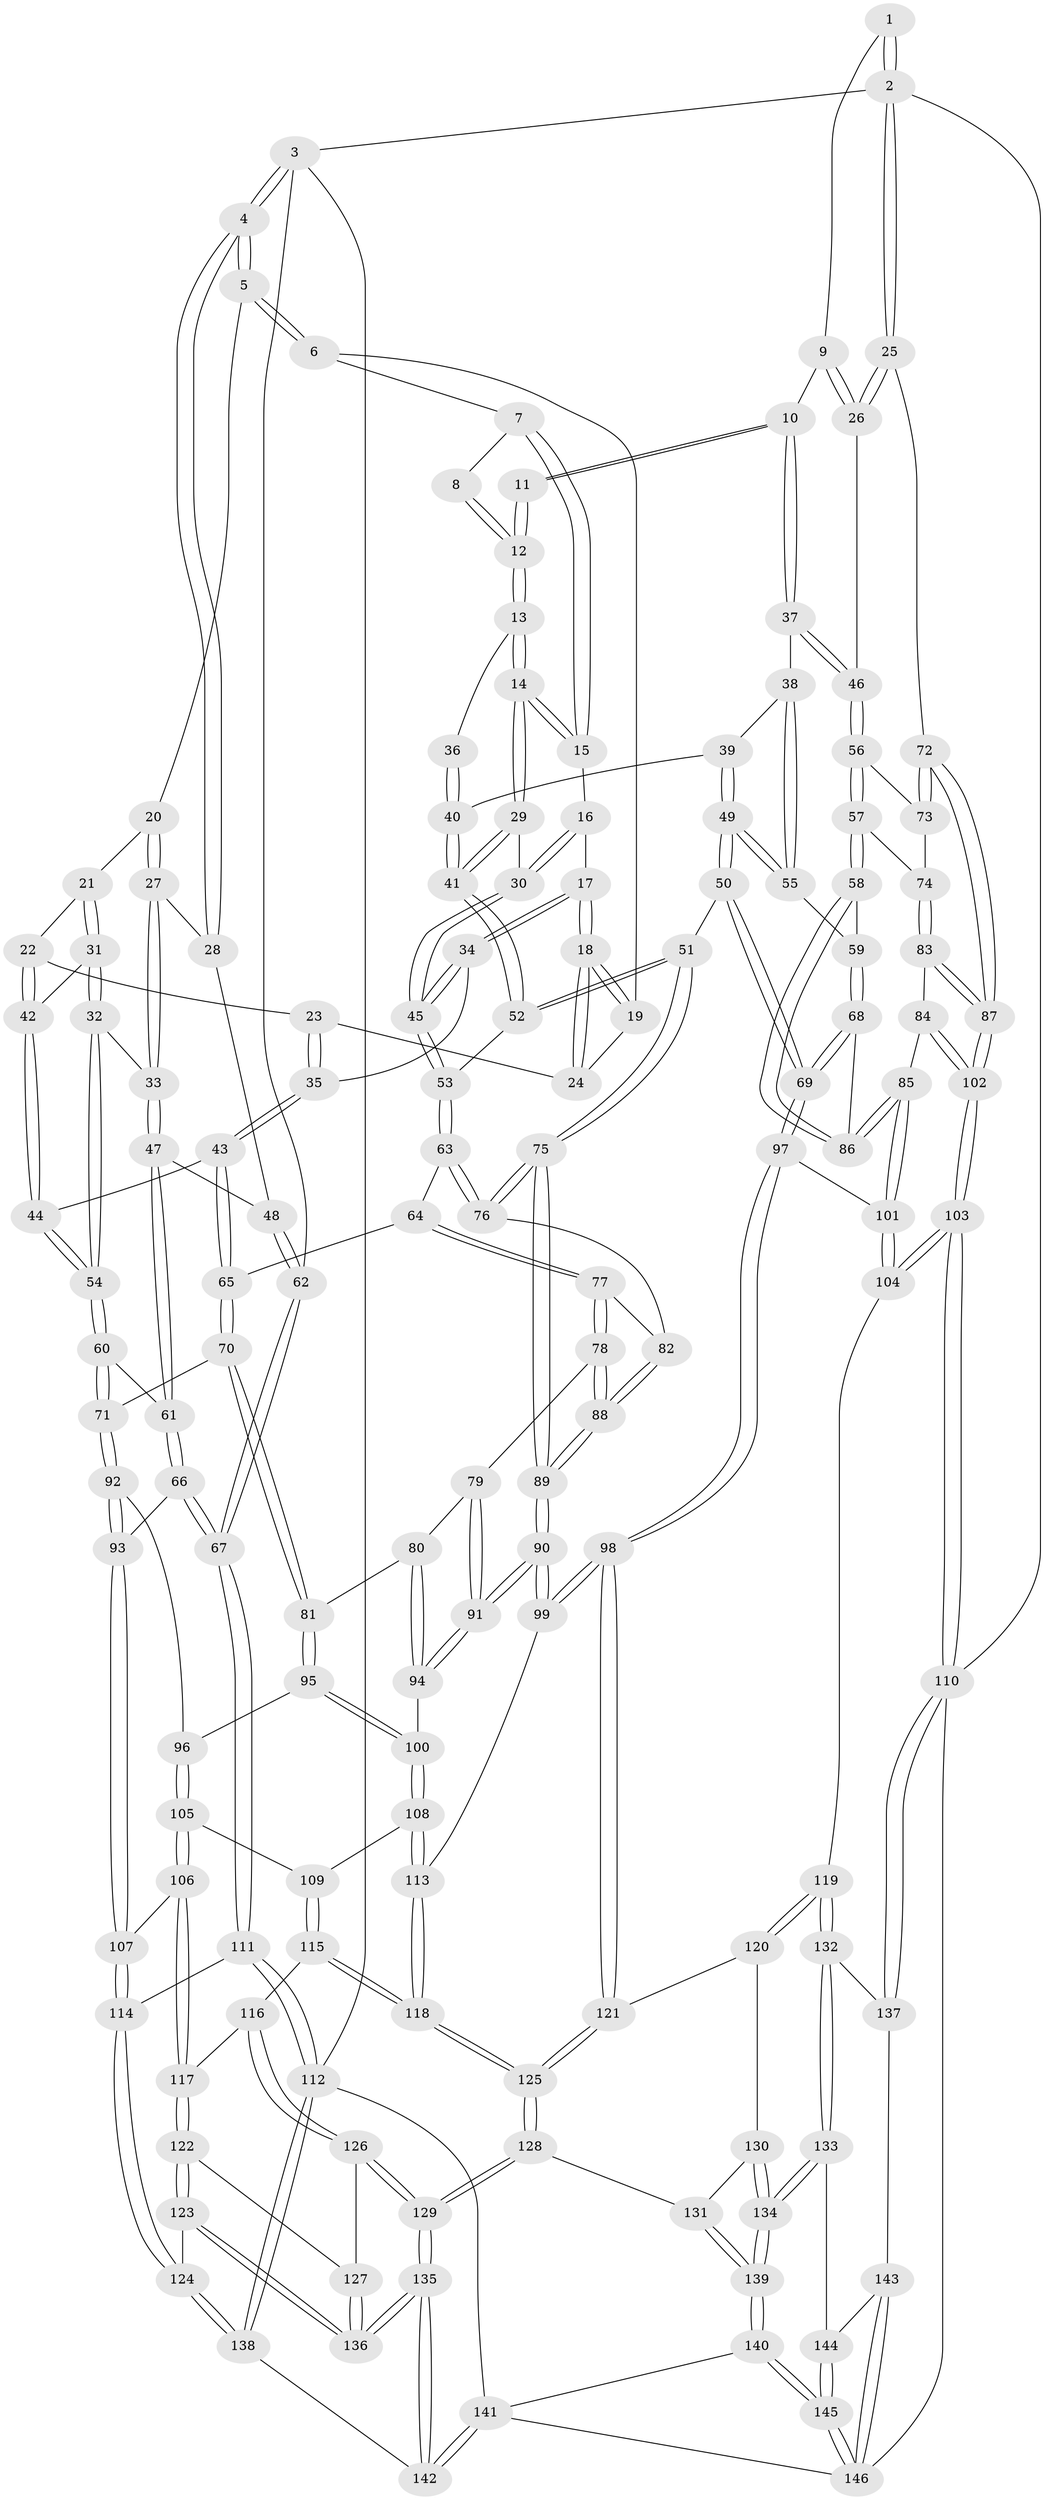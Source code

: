 // Generated by graph-tools (version 1.1) at 2025/27/03/09/25 03:27:14]
// undirected, 146 vertices, 361 edges
graph export_dot {
graph [start="1"]
  node [color=gray90,style=filled];
  1 [pos="+0.9448374583264341+0"];
  2 [pos="+1+0"];
  3 [pos="+0+0"];
  4 [pos="+0+0"];
  5 [pos="+0.09646448204387208+0"];
  6 [pos="+0.3595736856908429+0"];
  7 [pos="+0.4289421264750404+0"];
  8 [pos="+0.6272041374031069+0"];
  9 [pos="+0.8436921930700418+0"];
  10 [pos="+0.75648661327287+0.1102585924318977"];
  11 [pos="+0.7246224677012538+0.09276478286744247"];
  12 [pos="+0.6566398511607241+0"];
  13 [pos="+0.5920588001479233+0.10439446404067403"];
  14 [pos="+0.5825639962620484+0.11051264003447625"];
  15 [pos="+0.47928761664615144+0.016881387634622838"];
  16 [pos="+0.459082612748778+0.0937774565831813"];
  17 [pos="+0.4075665522383254+0.13409015574463629"];
  18 [pos="+0.3921995019084628+0.12180954394449568"];
  19 [pos="+0.3519922758955906+0"];
  20 [pos="+0.1873751222105399+0.05421702295076517"];
  21 [pos="+0.22036817432966502+0.09852578925457404"];
  22 [pos="+0.2725456126943546+0.11961454574430357"];
  23 [pos="+0.3096742668461293+0.10316568158535663"];
  24 [pos="+0.3146021836632438+0.09742610097516673"];
  25 [pos="+1+0"];
  26 [pos="+0.8994877395121424+0.1402705462718592"];
  27 [pos="+0.13538001007328404+0.14100358950390235"];
  28 [pos="+0.0581237211852575+0.13247274922221483"];
  29 [pos="+0.5687213800223229+0.1554759440829228"];
  30 [pos="+0.5115005843204249+0.15913037289016754"];
  31 [pos="+0.1883657420935874+0.186880030877025"];
  32 [pos="+0.18284558723656083+0.194540067678747"];
  33 [pos="+0.16423632866909096+0.18158312308120456"];
  34 [pos="+0.40390822874587373+0.16872052637210697"];
  35 [pos="+0.3499920896830612+0.20083133576091822"];
  36 [pos="+0.6621511606126265+0.12225014012781779"];
  37 [pos="+0.7715659706569765+0.1527013724005562"];
  38 [pos="+0.7557056872900768+0.1739833241868399"];
  39 [pos="+0.6616758232381007+0.1840237242437294"];
  40 [pos="+0.6566487743588119+0.18132054326660743"];
  41 [pos="+0.5854357871626356+0.1860581305381633"];
  42 [pos="+0.2693022391881666+0.15272783548750676"];
  43 [pos="+0.3415781534961723+0.21281708567874416"];
  44 [pos="+0.283651125176339+0.1977412632353099"];
  45 [pos="+0.4622233765556056+0.21338162001233454"];
  46 [pos="+0.8886596061665485+0.1845952394228958"];
  47 [pos="+0.06754559028008947+0.20893569910016677"];
  48 [pos="+0.061201805625139875+0.1998345435051752"];
  49 [pos="+0.6720609343699212+0.26883993660556504"];
  50 [pos="+0.6494749571825419+0.32827312854551594"];
  51 [pos="+0.6346113336976472+0.32617879583920695"];
  52 [pos="+0.5811949427157493+0.23850089078200212"];
  53 [pos="+0.4689573593150587+0.25691120199272166"];
  54 [pos="+0.1985878605173665+0.25594634059401417"];
  55 [pos="+0.7537147580121253+0.18287039315988002"];
  56 [pos="+0.9021035131930998+0.2052508833254426"];
  57 [pos="+0.8587277904985398+0.3053026456940608"];
  58 [pos="+0.8529987399264437+0.30959492527159066"];
  59 [pos="+0.7609502743207288+0.2288168318651174"];
  60 [pos="+0.1874797702304998+0.31364808495789026"];
  61 [pos="+0.09514296532637721+0.2985933919194815"];
  62 [pos="+0+0.28307992030223744"];
  63 [pos="+0.4592983936192381+0.2791388892636197"];
  64 [pos="+0.4352533039183731+0.2870583905062368"];
  65 [pos="+0.3458074063233193+0.2474520467363425"];
  66 [pos="+0+0.39425475432380547"];
  67 [pos="+0+0.4150874454809785"];
  68 [pos="+0.7198843876381116+0.3542982330958687"];
  69 [pos="+0.703437055098452+0.36186964698819185"];
  70 [pos="+0.2911156327919209+0.3228756582260533"];
  71 [pos="+0.18933079057568036+0.316030762440082"];
  72 [pos="+1+0.24614747984039326"];
  73 [pos="+0.9651138855429983+0.21481535815208172"];
  74 [pos="+0.9419360955575269+0.34927441786002755"];
  75 [pos="+0.5712816494416993+0.36002116562079706"];
  76 [pos="+0.47745594455161167+0.30295872553444425"];
  77 [pos="+0.40528967656784587+0.33154340710037183"];
  78 [pos="+0.3783217818797441+0.3592605083459016"];
  79 [pos="+0.3782661973793302+0.3592795803385778"];
  80 [pos="+0.3472415626398971+0.3676772427847994"];
  81 [pos="+0.3373655981833506+0.36741301909806173"];
  82 [pos="+0.4623007049428208+0.37887466488446775"];
  83 [pos="+0.9637561379307351+0.36253268201440986"];
  84 [pos="+0.8898514144300671+0.43503524729753124"];
  85 [pos="+0.8687697165778353+0.43797408070375793"];
  86 [pos="+0.8316484879865677+0.3341176618674943"];
  87 [pos="+1+0.37758067158016395"];
  88 [pos="+0.46506127903709216+0.4177315205973415"];
  89 [pos="+0.5026316518089056+0.48451085903592417"];
  90 [pos="+0.49978968975367705+0.5101327290885505"];
  91 [pos="+0.4438430915748751+0.4971639480852262"];
  92 [pos="+0.18313419107887405+0.41351686580179847"];
  93 [pos="+0.15778757562382872+0.4521832107712306"];
  94 [pos="+0.4291453943115549+0.49435459288367417"];
  95 [pos="+0.308001172706036+0.45440211877872705"];
  96 [pos="+0.29437730260206996+0.45969830460414807"];
  97 [pos="+0.716524139213245+0.5281722459466677"];
  98 [pos="+0.5997862340732502+0.621220365855434"];
  99 [pos="+0.5479060090236856+0.6012508721697041"];
  100 [pos="+0.3800326136144503+0.4961307236508506"];
  101 [pos="+0.813894414800266+0.534645535814366"];
  102 [pos="+1+0.5543012171600558"];
  103 [pos="+1+0.6285686857996168"];
  104 [pos="+0.8633284326566096+0.5741453123250618"];
  105 [pos="+0.2599560625041607+0.5524742128300623"];
  106 [pos="+0.16385850793086712+0.5878275083512252"];
  107 [pos="+0.1536713876216331+0.5832383901926107"];
  108 [pos="+0.3205883837316818+0.5661326471321484"];
  109 [pos="+0.31423405527040893+0.5692920517806107"];
  110 [pos="+1+0.7014744378318106"];
  111 [pos="+0+0.5786783282459486"];
  112 [pos="+0+0.9230977273141971"];
  113 [pos="+0.5103408492470345+0.621200106322946"];
  114 [pos="+0.0763364332051353+0.6046770222537564"];
  115 [pos="+0.3492370673353293+0.711453136879226"];
  116 [pos="+0.3303172292948324+0.7173643810445365"];
  117 [pos="+0.18287014318036846+0.617483338560715"];
  118 [pos="+0.38239343248706636+0.7124818159170822"];
  119 [pos="+0.8118838017337574+0.7622504053518577"];
  120 [pos="+0.6267261875536183+0.6878310186077131"];
  121 [pos="+0.6234965427913254+0.6808696865111833"];
  122 [pos="+0.17629375425449834+0.7878556901508756"];
  123 [pos="+0.12624130558713365+0.8186134413447262"];
  124 [pos="+0.11171334853563233+0.8185199895208218"];
  125 [pos="+0.4279564348075473+0.8224773958666755"];
  126 [pos="+0.29536796061220116+0.7594203735543279"];
  127 [pos="+0.2473603332061215+0.7846424580056393"];
  128 [pos="+0.43394282271202245+0.8442596821998047"];
  129 [pos="+0.35524919468751304+0.9375672113004152"];
  130 [pos="+0.6243345804485049+0.7010668225360666"];
  131 [pos="+0.4856763048841241+0.8547600646841627"];
  132 [pos="+0.8319723681994154+0.7856939400146032"];
  133 [pos="+0.686719916416741+0.9080087389119297"];
  134 [pos="+0.6403849874615116+0.9027642546603314"];
  135 [pos="+0.30340754198930964+1"];
  136 [pos="+0.2861777444360106+1"];
  137 [pos="+0.8793061354997779+0.8116913674176652"];
  138 [pos="+0+0.8738996526192433"];
  139 [pos="+0.5823127320181052+0.9570723389287737"];
  140 [pos="+0.5200251223792635+1"];
  141 [pos="+0.31791318688837894+1"];
  142 [pos="+0.3038383576187371+1"];
  143 [pos="+0.8670967493558948+0.9062778553369583"];
  144 [pos="+0.7261742888751181+0.9368816728475748"];
  145 [pos="+0.8965324626248168+1"];
  146 [pos="+0.9885416725391379+1"];
  1 -- 2;
  1 -- 2;
  1 -- 9;
  2 -- 3;
  2 -- 25;
  2 -- 25;
  2 -- 110;
  3 -- 4;
  3 -- 4;
  3 -- 62;
  3 -- 112;
  4 -- 5;
  4 -- 5;
  4 -- 28;
  4 -- 28;
  5 -- 6;
  5 -- 6;
  5 -- 20;
  6 -- 7;
  6 -- 19;
  7 -- 8;
  7 -- 15;
  7 -- 15;
  8 -- 12;
  8 -- 12;
  9 -- 10;
  9 -- 26;
  9 -- 26;
  10 -- 11;
  10 -- 11;
  10 -- 37;
  10 -- 37;
  11 -- 12;
  11 -- 12;
  12 -- 13;
  12 -- 13;
  13 -- 14;
  13 -- 14;
  13 -- 36;
  14 -- 15;
  14 -- 15;
  14 -- 29;
  14 -- 29;
  15 -- 16;
  16 -- 17;
  16 -- 30;
  16 -- 30;
  17 -- 18;
  17 -- 18;
  17 -- 34;
  17 -- 34;
  18 -- 19;
  18 -- 19;
  18 -- 24;
  18 -- 24;
  19 -- 24;
  20 -- 21;
  20 -- 27;
  20 -- 27;
  21 -- 22;
  21 -- 31;
  21 -- 31;
  22 -- 23;
  22 -- 42;
  22 -- 42;
  23 -- 24;
  23 -- 35;
  23 -- 35;
  25 -- 26;
  25 -- 26;
  25 -- 72;
  26 -- 46;
  27 -- 28;
  27 -- 33;
  27 -- 33;
  28 -- 48;
  29 -- 30;
  29 -- 41;
  29 -- 41;
  30 -- 45;
  30 -- 45;
  31 -- 32;
  31 -- 32;
  31 -- 42;
  32 -- 33;
  32 -- 54;
  32 -- 54;
  33 -- 47;
  33 -- 47;
  34 -- 35;
  34 -- 45;
  34 -- 45;
  35 -- 43;
  35 -- 43;
  36 -- 40;
  36 -- 40;
  37 -- 38;
  37 -- 46;
  37 -- 46;
  38 -- 39;
  38 -- 55;
  38 -- 55;
  39 -- 40;
  39 -- 49;
  39 -- 49;
  40 -- 41;
  40 -- 41;
  41 -- 52;
  41 -- 52;
  42 -- 44;
  42 -- 44;
  43 -- 44;
  43 -- 65;
  43 -- 65;
  44 -- 54;
  44 -- 54;
  45 -- 53;
  45 -- 53;
  46 -- 56;
  46 -- 56;
  47 -- 48;
  47 -- 61;
  47 -- 61;
  48 -- 62;
  48 -- 62;
  49 -- 50;
  49 -- 50;
  49 -- 55;
  49 -- 55;
  50 -- 51;
  50 -- 69;
  50 -- 69;
  51 -- 52;
  51 -- 52;
  51 -- 75;
  51 -- 75;
  52 -- 53;
  53 -- 63;
  53 -- 63;
  54 -- 60;
  54 -- 60;
  55 -- 59;
  56 -- 57;
  56 -- 57;
  56 -- 73;
  57 -- 58;
  57 -- 58;
  57 -- 74;
  58 -- 59;
  58 -- 86;
  58 -- 86;
  59 -- 68;
  59 -- 68;
  60 -- 61;
  60 -- 71;
  60 -- 71;
  61 -- 66;
  61 -- 66;
  62 -- 67;
  62 -- 67;
  63 -- 64;
  63 -- 76;
  63 -- 76;
  64 -- 65;
  64 -- 77;
  64 -- 77;
  65 -- 70;
  65 -- 70;
  66 -- 67;
  66 -- 67;
  66 -- 93;
  67 -- 111;
  67 -- 111;
  68 -- 69;
  68 -- 69;
  68 -- 86;
  69 -- 97;
  69 -- 97;
  70 -- 71;
  70 -- 81;
  70 -- 81;
  71 -- 92;
  71 -- 92;
  72 -- 73;
  72 -- 73;
  72 -- 87;
  72 -- 87;
  73 -- 74;
  74 -- 83;
  74 -- 83;
  75 -- 76;
  75 -- 76;
  75 -- 89;
  75 -- 89;
  76 -- 82;
  77 -- 78;
  77 -- 78;
  77 -- 82;
  78 -- 79;
  78 -- 88;
  78 -- 88;
  79 -- 80;
  79 -- 91;
  79 -- 91;
  80 -- 81;
  80 -- 94;
  80 -- 94;
  81 -- 95;
  81 -- 95;
  82 -- 88;
  82 -- 88;
  83 -- 84;
  83 -- 87;
  83 -- 87;
  84 -- 85;
  84 -- 102;
  84 -- 102;
  85 -- 86;
  85 -- 86;
  85 -- 101;
  85 -- 101;
  87 -- 102;
  87 -- 102;
  88 -- 89;
  88 -- 89;
  89 -- 90;
  89 -- 90;
  90 -- 91;
  90 -- 91;
  90 -- 99;
  90 -- 99;
  91 -- 94;
  91 -- 94;
  92 -- 93;
  92 -- 93;
  92 -- 96;
  93 -- 107;
  93 -- 107;
  94 -- 100;
  95 -- 96;
  95 -- 100;
  95 -- 100;
  96 -- 105;
  96 -- 105;
  97 -- 98;
  97 -- 98;
  97 -- 101;
  98 -- 99;
  98 -- 99;
  98 -- 121;
  98 -- 121;
  99 -- 113;
  100 -- 108;
  100 -- 108;
  101 -- 104;
  101 -- 104;
  102 -- 103;
  102 -- 103;
  103 -- 104;
  103 -- 104;
  103 -- 110;
  103 -- 110;
  104 -- 119;
  105 -- 106;
  105 -- 106;
  105 -- 109;
  106 -- 107;
  106 -- 117;
  106 -- 117;
  107 -- 114;
  107 -- 114;
  108 -- 109;
  108 -- 113;
  108 -- 113;
  109 -- 115;
  109 -- 115;
  110 -- 137;
  110 -- 137;
  110 -- 146;
  111 -- 112;
  111 -- 112;
  111 -- 114;
  112 -- 138;
  112 -- 138;
  112 -- 141;
  113 -- 118;
  113 -- 118;
  114 -- 124;
  114 -- 124;
  115 -- 116;
  115 -- 118;
  115 -- 118;
  116 -- 117;
  116 -- 126;
  116 -- 126;
  117 -- 122;
  117 -- 122;
  118 -- 125;
  118 -- 125;
  119 -- 120;
  119 -- 120;
  119 -- 132;
  119 -- 132;
  120 -- 121;
  120 -- 130;
  121 -- 125;
  121 -- 125;
  122 -- 123;
  122 -- 123;
  122 -- 127;
  123 -- 124;
  123 -- 136;
  123 -- 136;
  124 -- 138;
  124 -- 138;
  125 -- 128;
  125 -- 128;
  126 -- 127;
  126 -- 129;
  126 -- 129;
  127 -- 136;
  127 -- 136;
  128 -- 129;
  128 -- 129;
  128 -- 131;
  129 -- 135;
  129 -- 135;
  130 -- 131;
  130 -- 134;
  130 -- 134;
  131 -- 139;
  131 -- 139;
  132 -- 133;
  132 -- 133;
  132 -- 137;
  133 -- 134;
  133 -- 134;
  133 -- 144;
  134 -- 139;
  134 -- 139;
  135 -- 136;
  135 -- 136;
  135 -- 142;
  135 -- 142;
  137 -- 143;
  138 -- 142;
  139 -- 140;
  139 -- 140;
  140 -- 141;
  140 -- 145;
  140 -- 145;
  141 -- 142;
  141 -- 142;
  141 -- 146;
  143 -- 144;
  143 -- 146;
  143 -- 146;
  144 -- 145;
  144 -- 145;
  145 -- 146;
  145 -- 146;
}
